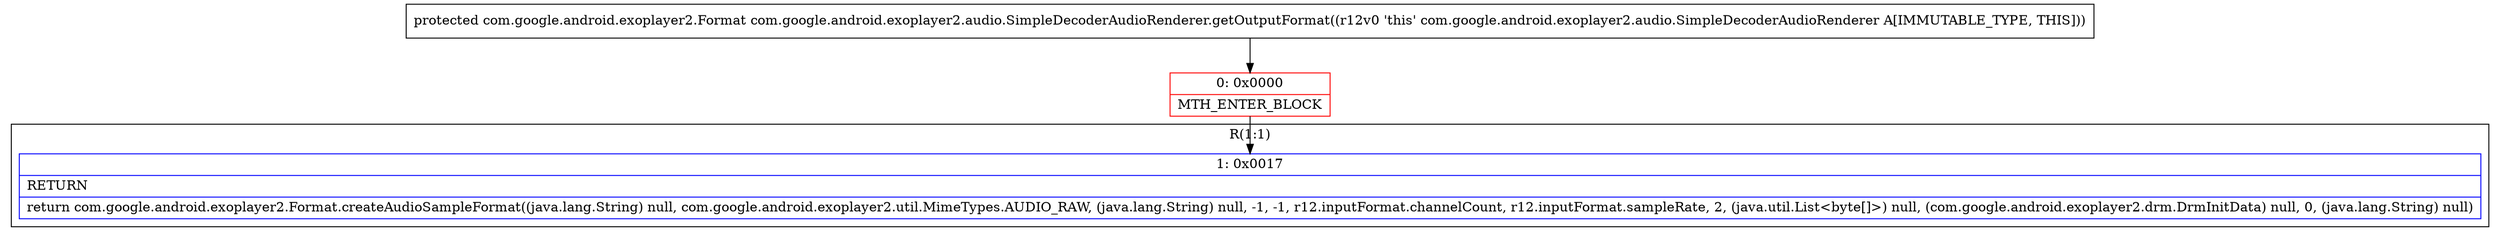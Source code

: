 digraph "CFG forcom.google.android.exoplayer2.audio.SimpleDecoderAudioRenderer.getOutputFormat()Lcom\/google\/android\/exoplayer2\/Format;" {
subgraph cluster_Region_840678204 {
label = "R(1:1)";
node [shape=record,color=blue];
Node_1 [shape=record,label="{1\:\ 0x0017|RETURN\l|return com.google.android.exoplayer2.Format.createAudioSampleFormat((java.lang.String) null, com.google.android.exoplayer2.util.MimeTypes.AUDIO_RAW, (java.lang.String) null, \-1, \-1, r12.inputFormat.channelCount, r12.inputFormat.sampleRate, 2, (java.util.List\<byte[]\>) null, (com.google.android.exoplayer2.drm.DrmInitData) null, 0, (java.lang.String) null)\l}"];
}
Node_0 [shape=record,color=red,label="{0\:\ 0x0000|MTH_ENTER_BLOCK\l}"];
MethodNode[shape=record,label="{protected com.google.android.exoplayer2.Format com.google.android.exoplayer2.audio.SimpleDecoderAudioRenderer.getOutputFormat((r12v0 'this' com.google.android.exoplayer2.audio.SimpleDecoderAudioRenderer A[IMMUTABLE_TYPE, THIS])) }"];
MethodNode -> Node_0;
Node_0 -> Node_1;
}


